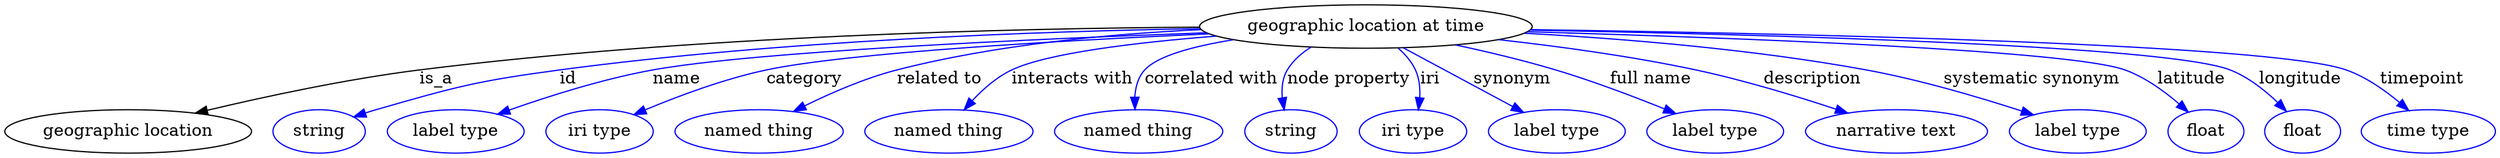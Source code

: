 digraph {
	graph [bb="0,0,1704.8,123"];
	node [label="\N"];
	"geographic location at time"	 [height=0.5,
		label="geographic location at time",
		pos="922.59,105",
		width=2.997];
	"geographic location"	 [height=0.5,
		pos="80.593,18",
		width=2.2387];
	"geographic location at time" -> "geographic location"	 [label=is_a,
		lp="291.59,61.5",
		pos="e,127.74,32.781 816.56,101.55 661.58,96.073 380.72,84.424 280.59,69 231.62,61.456 177.2,47.181 137.5,35.649"];
	id	 [color=blue,
		height=0.5,
		label=string,
		pos="209.59,18",
		width=0.84854];
	"geographic location at time" -> id	 [color=blue,
		label=id,
		lp="387.09,61.5",
		pos="e,233.43,29.557 818.25,100.28 685.26,93.871 462.85,81.755 381.59,69 321.85,59.622 306.72,55.819 249.59,36 247.35,35.221 245.05,34.364 \
242.76,33.46",
		style=solid];
	name	 [color=blue,
		height=0.5,
		label="label type",
		pos="303.59,18",
		width=1.2638];
	"geographic location at time" -> name	 [color=blue,
		label=name,
		lp="464.09,61.5",
		pos="e,334.31,31.465 818.43,100.28 700.73,94.382 516.69,83.301 448.59,69 412.11,61.338 372.26,46.849 343.59,35.268",
		style=solid];
	category	 [color=blue,
		height=0.5,
		label="iri type",
		pos="403.59,18",
		width=1.011];
	"geographic location at time" -> category	 [color=blue,
		label=category,
		lp="553.09,61.5",
		pos="e,429.39,31.064 820.72,99.06 723.06,92.753 582.86,81.921 529.59,69 497.81,61.289 463.5,46.979 438.73,35.475",
		style=solid];
	"related to"	 [color=blue,
		height=0.5,
		label="named thing",
		pos="513.59,18",
		width=1.5346];
	"geographic location at time" -> "related to"	 [color=blue,
		label="related to",
		lp="644.59,61.5",
		pos="e,540.22,34.032 825.7,97.055 751.72,90.328 656.27,80.039 618.59,69 594.42,61.917 568.96,49.687 549.17,38.979",
		style=solid];
	"interacts with"	 [color=blue,
		height=0.5,
		label="named thing",
		pos="641.59,18",
		width=1.5346];
	"geographic location at time" -> "interacts with"	 [color=blue,
		label="interacts with",
		lp="732.59,61.5",
		pos="e,655.26,35.512 829.56,95.847 777.71,89.656 719,80.512 695.59,69 682.99,62.803 671.34,52.651 662.11,43.029",
		style=solid];
	"correlated with"	 [color=blue,
		height=0.5,
		label="named thing",
		pos="769.59,18",
		width=1.5346];
	"geographic location at time" -> "correlated with"	 [color=blue,
		label="correlated with",
		lp="822.59,61.5",
		pos="e,769.39,36.273 844.9,92.497 817.49,86.593 791.1,78.693 781.59,69 775.68,62.974 772.48,54.614 770.8,46.405",
		style=solid];
	"node property"	 [color=blue,
		height=0.5,
		label=string,
		pos="873.59,18",
		width=0.84854];
	"geographic location at time" -> "node property"	 [color=blue,
		label="node property",
		lp="908.59,61.5",
		pos="e,868.14,35.958 887.63,87.796 880.78,82.73 874.52,76.489 870.59,69 866.93,62.008 866.18,53.713 866.75,45.867",
		style=solid];
	iri	 [color=blue,
		height=0.5,
		label="iri type",
		pos="958.59,18",
		width=1.011];
	"geographic location at time" -> iri	 [color=blue,
		label=iri,
		lp="962.09,61.5",
		pos="e,957.97,36.08 939.37,87.099 943.65,81.647 947.83,75.395 950.59,69 953.68,61.875 955.59,53.732 956.77,46.076",
		style=solid];
	synonym	 [color=blue,
		height=0.5,
		label="label type",
		pos="1058.6,18",
		width=1.2638];
	"geographic location at time" -> synonym	 [color=blue,
		label=synonym,
		lp="1025.1,61.5",
		pos="e,1034.3,33.538 950.11,87.394 972,73.394 1002.7,53.766 1025.8,38.957",
		style=solid];
	"full name"	 [color=blue,
		height=0.5,
		label="label type",
		pos="1167.6,18",
		width=1.2638];
	"geographic location at time" -> "full name"	 [color=blue,
		label="full name",
		lp="1116.1,61.5",
		pos="e,1139.3,32.268 984.67,90.228 1007,84.359 1032.1,77.076 1054.6,69 1080.4,59.74 1108.4,47.093 1130.1,36.711",
		style=solid];
	description	 [color=blue,
		height=0.5,
		label="narrative text",
		pos="1288.6,18",
		width=1.6068];
	"geographic location at time" -> description	 [color=blue,
		label=description,
		lp="1225.1,61.5",
		pos="e,1253.9,32.525 1011.1,94.625 1052.6,88.783 1102.5,80.347 1146.6,69 1180.1,60.38 1216.8,47.097 1244.5,36.249",
		style=solid];
	"systematic synonym"	 [color=blue,
		height=0.5,
		label="label type",
		pos="1409.6,18",
		width=1.2638];
	"geographic location at time" -> "systematic synonym"	 [color=blue,
		label="systematic synonym",
		lp="1366.6,61.5",
		pos="e,1378,31.036 1026,99.888 1093.2,95.117 1182.3,86.045 1259.6,69 1297.2,60.697 1338.6,46.199 1368.4,34.778",
		style=solid];
	latitude	 [color=blue,
		height=0.5,
		label=float,
		pos="1499.6,18",
		width=0.75];
	"geographic location at time" -> latitude	 [color=blue,
		label=latitude,
		lp="1476.1,61.5",
		pos="e,1483.9,32.766 1027.1,100.51 1163.7,94.177 1390.1,81.947 1426.6,69 1444.8,62.543 1462.7,50.225 1476.1,39.313",
		style=solid];
	longitude	 [color=blue,
		height=0.5,
		label=float,
		pos="1571.6,18",
		width=0.75];
	"geographic location at time" -> longitude	 [color=blue,
		label=longitude,
		lp="1554.6,61.5",
		pos="e,1556.2,33.057 1028.8,101.57 1183.5,96.079 1457.5,84.366 1500.6,69 1518.2,62.727 1535.3,50.702 1548.3,39.904",
		style=solid];
	timepoint	 [color=blue,
		height=0.5,
		label="time type",
		pos="1660.6,18",
		width=1.2277];
	"geographic location at time" -> timepoint	 [color=blue,
		label=timepoint,
		lp="1640.1,61.5",
		pos="e,1642.1,34.577 1029.5,102.29 1203.4,97.422 1533.5,86.075 1584.6,69 1602.6,62.991 1620.3,51.514 1634.1,40.967",
		style=solid];
}
